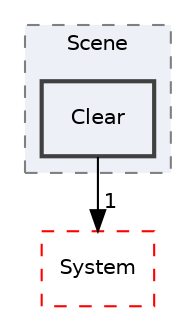 digraph "C:/Users/shiih/Desktop/kiyosumi/DX11Template/Source/Scene/Clear"
{
 // LATEX_PDF_SIZE
  edge [fontname="Helvetica",fontsize="10",labelfontname="Helvetica",labelfontsize="10"];
  node [fontname="Helvetica",fontsize="10",shape=record];
  compound=true
  subgraph clusterdir_4320b44877c4234843610716d05fd211 {
    graph [ bgcolor="#edf0f7", pencolor="grey50", style="filled,dashed,", label="Scene", fontname="Helvetica", fontsize="10", URL="dir_4320b44877c4234843610716d05fd211.html"]
  dir_cbea8106bb42f525472b0d44aaab14bc [shape=box, label="Clear", style="filled,bold,", fillcolor="#edf0f7", color="grey25", URL="dir_cbea8106bb42f525472b0d44aaab14bc.html"];
  }
  dir_86602465ad759445696399282595f21f [shape=box, label="System", style="dashed,", fillcolor="#edf0f7", color="red", URL="dir_86602465ad759445696399282595f21f.html"];
  dir_cbea8106bb42f525472b0d44aaab14bc->dir_86602465ad759445696399282595f21f [headlabel="1", labeldistance=1.5 headhref="dir_000001_000015.html"];
}

